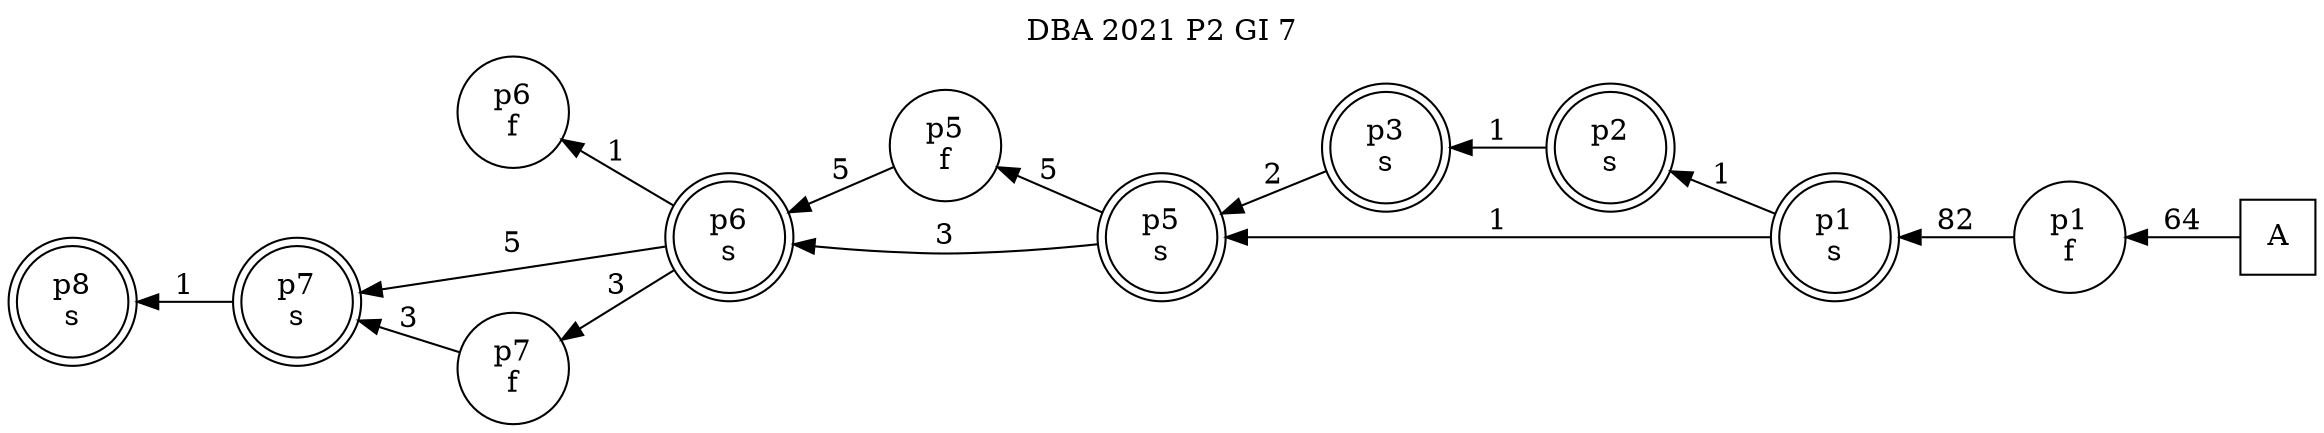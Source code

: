 digraph DBA_2021_P2_GI_7_GOOD {
labelloc="tl"
label= " DBA 2021 P2 GI 7 "
rankdir="RL";
"A" [shape="square" label="A"]
"p1_f" [shape="circle" label="p1
f"]
"p1_s" [shape="doublecircle" label="p1
s"]
"p2_s" [shape="doublecircle" label="p2
s"]
"p3_s" [shape="doublecircle" label="p3
s"]
"p5_s" [shape="doublecircle" label="p5
s"]
"p5_f" [shape="circle" label="p5
f"]
"p6_s" [shape="doublecircle" label="p6
s"]
"p6_f" [shape="circle" label="p6
f"]
"p7_s" [shape="doublecircle" label="p7
s"]
"p7_f" [shape="circle" label="p7
f"]
"p8_s" [shape="doublecircle" label="p8
s"]
"A" -> "p1_f" [ label=64]
"p1_f" -> "p1_s" [ label=82]
"p1_s" -> "p2_s" [ label=1]
"p1_s" -> "p5_s" [ label=1]
"p2_s" -> "p3_s" [ label=1]
"p3_s" -> "p5_s" [ label=2]
"p5_s" -> "p5_f" [ label=5]
"p5_s" -> "p6_s" [ label=3]
"p5_f" -> "p6_s" [ label=5]
"p6_s" -> "p6_f" [ label=1]
"p6_s" -> "p7_s" [ label=5]
"p6_s" -> "p7_f" [ label=3]
"p7_s" -> "p8_s" [ label=1]
"p7_f" -> "p7_s" [ label=3]
}
